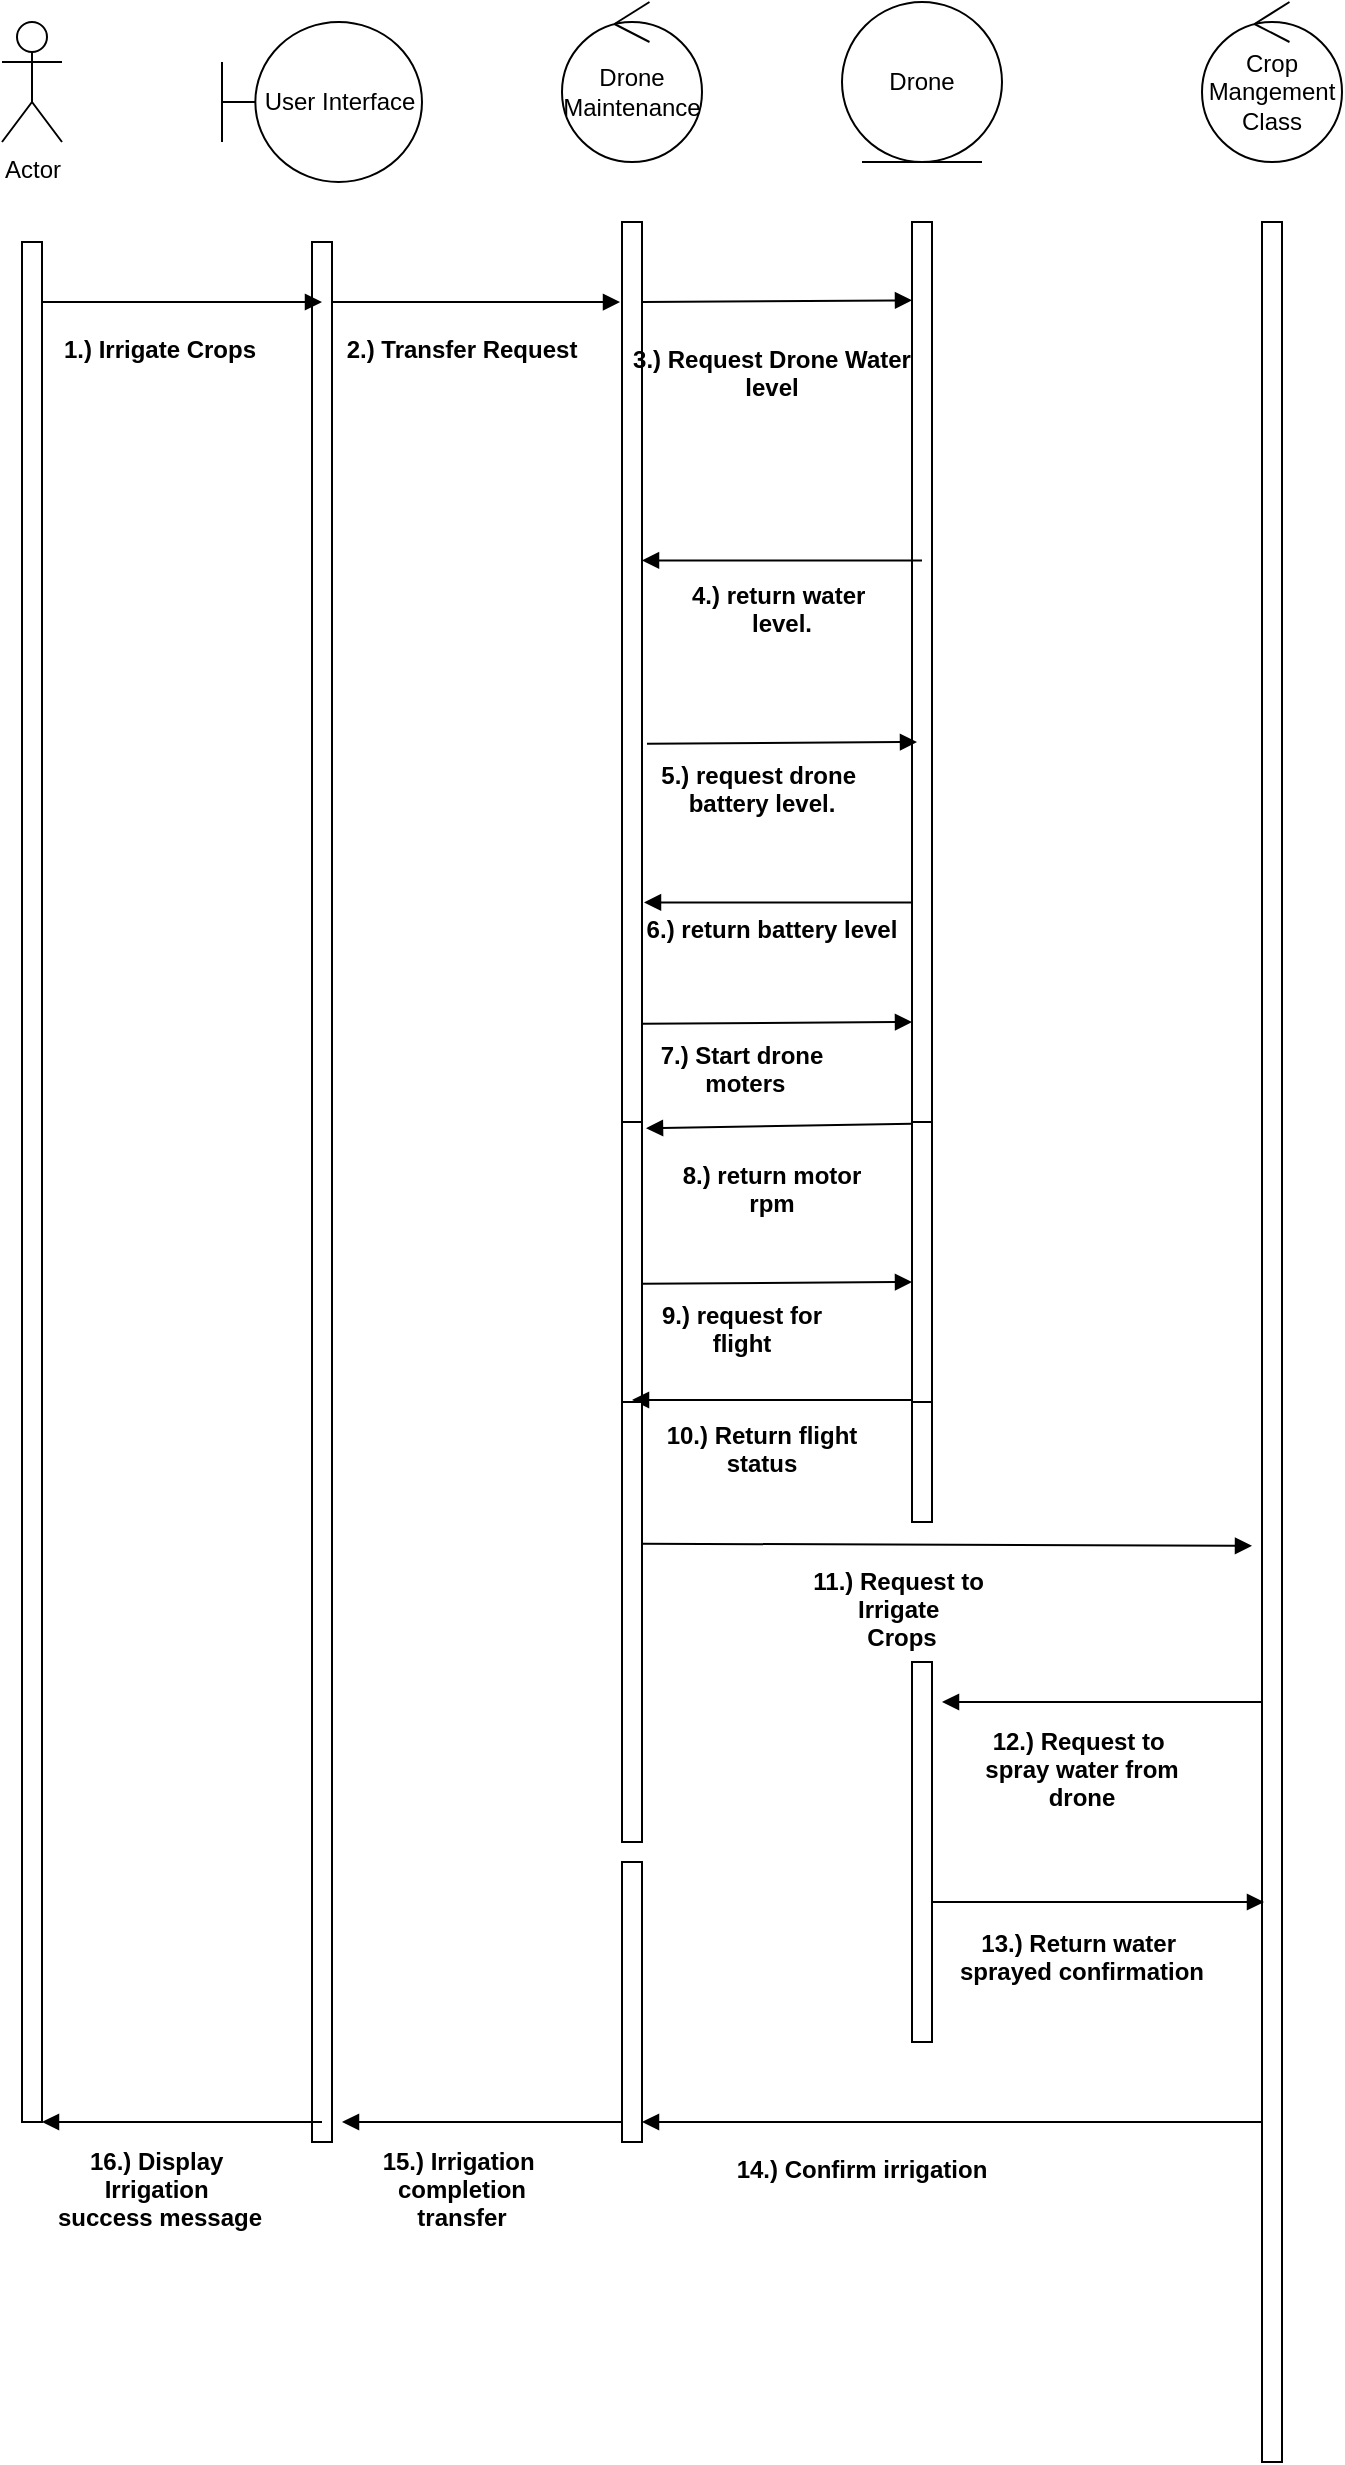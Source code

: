 <mxfile version="15.3.0" type="device"><diagram id="2ilTkHBi0jtSB4ZVlAw5" name="Page-1"><mxGraphModel dx="804" dy="476" grid="1" gridSize="10" guides="1" tooltips="1" connect="1" arrows="1" fold="1" page="1" pageScale="1" pageWidth="3300" pageHeight="4681" math="0" shadow="0"><root><mxCell id="0"/><mxCell id="1" parent="0"/><mxCell id="SEAhtGTumTeQM_AXmf2i-1" value="Actor" style="shape=umlActor;verticalLabelPosition=bottom;verticalAlign=top;html=1;" vertex="1" parent="1"><mxGeometry x="100" y="220" width="30" height="60" as="geometry"/></mxCell><mxCell id="SEAhtGTumTeQM_AXmf2i-2" value="Drone" style="ellipse;shape=umlEntity;whiteSpace=wrap;html=1;" vertex="1" parent="1"><mxGeometry x="520" y="210" width="80" height="80" as="geometry"/></mxCell><mxCell id="SEAhtGTumTeQM_AXmf2i-3" value="User Interface" style="shape=umlBoundary;whiteSpace=wrap;html=1;" vertex="1" parent="1"><mxGeometry x="210" y="220" width="100" height="80" as="geometry"/></mxCell><mxCell id="SEAhtGTumTeQM_AXmf2i-4" value="Drone Maintenance" style="ellipse;shape=umlControl;whiteSpace=wrap;html=1;" vertex="1" parent="1"><mxGeometry x="380" y="210" width="70" height="80" as="geometry"/></mxCell><mxCell id="SEAhtGTumTeQM_AXmf2i-5" value="Crop Mangement&lt;br&gt;Class" style="ellipse;shape=umlControl;whiteSpace=wrap;html=1;" vertex="1" parent="1"><mxGeometry x="700" y="210" width="70" height="80" as="geometry"/></mxCell><mxCell id="SEAhtGTumTeQM_AXmf2i-7" value="" style="html=1;points=[];perimeter=orthogonalPerimeter;" vertex="1" parent="1"><mxGeometry x="110" y="330" width="10" height="940" as="geometry"/></mxCell><mxCell id="SEAhtGTumTeQM_AXmf2i-8" value="" style="html=1;points=[];perimeter=orthogonalPerimeter;" vertex="1" parent="1"><mxGeometry x="255" y="330" width="10" height="950" as="geometry"/></mxCell><mxCell id="SEAhtGTumTeQM_AXmf2i-9" value="" style="html=1;points=[];perimeter=orthogonalPerimeter;" vertex="1" parent="1"><mxGeometry x="410" y="320" width="10" height="450" as="geometry"/></mxCell><mxCell id="SEAhtGTumTeQM_AXmf2i-10" value="" style="html=1;verticalAlign=bottom;endArrow=block;" edge="1" parent="1"><mxGeometry width="80" relative="1" as="geometry"><mxPoint x="120" y="360" as="sourcePoint"/><mxPoint x="260" y="360" as="targetPoint"/></mxGeometry></mxCell><mxCell id="SEAhtGTumTeQM_AXmf2i-11" value="1.) Irrigate Crops" style="text;align=center;fontStyle=1;verticalAlign=middle;spacingLeft=3;spacingRight=3;strokeColor=none;rotatable=0;points=[[0,0.5],[1,0.5]];portConstraint=eastwest;" vertex="1" parent="1"><mxGeometry x="139" y="370" width="80" height="26" as="geometry"/></mxCell><mxCell id="SEAhtGTumTeQM_AXmf2i-12" value="" style="html=1;verticalAlign=bottom;endArrow=block;entryX=-0.1;entryY=0.089;entryDx=0;entryDy=0;entryPerimeter=0;" edge="1" parent="1" target="SEAhtGTumTeQM_AXmf2i-9"><mxGeometry width="80" relative="1" as="geometry"><mxPoint x="265" y="360" as="sourcePoint"/><mxPoint x="345" y="360" as="targetPoint"/></mxGeometry></mxCell><mxCell id="SEAhtGTumTeQM_AXmf2i-13" value="2.) Transfer Request" style="text;align=center;fontStyle=1;verticalAlign=middle;spacingLeft=3;spacingRight=3;strokeColor=none;rotatable=0;points=[[0,0.5],[1,0.5]];portConstraint=eastwest;" vertex="1" parent="1"><mxGeometry x="290" y="370" width="80" height="26" as="geometry"/></mxCell><mxCell id="SEAhtGTumTeQM_AXmf2i-14" value="" style="html=1;points=[];perimeter=orthogonalPerimeter;" vertex="1" parent="1"><mxGeometry x="555" y="320" width="10" height="450" as="geometry"/></mxCell><mxCell id="SEAhtGTumTeQM_AXmf2i-15" value="" style="html=1;verticalAlign=bottom;endArrow=block;entryX=0;entryY=0.087;entryDx=0;entryDy=0;entryPerimeter=0;" edge="1" parent="1" target="SEAhtGTumTeQM_AXmf2i-14"><mxGeometry width="80" relative="1" as="geometry"><mxPoint x="420" y="360" as="sourcePoint"/><mxPoint x="500" y="360" as="targetPoint"/></mxGeometry></mxCell><mxCell id="SEAhtGTumTeQM_AXmf2i-16" value="3.) Request Drone Water&#10;level" style="text;align=center;fontStyle=1;verticalAlign=middle;spacingLeft=3;spacingRight=3;strokeColor=none;rotatable=0;points=[[0,0.5],[1,0.5]];portConstraint=eastwest;" vertex="1" parent="1"><mxGeometry x="415" y="370" width="140" height="50" as="geometry"/></mxCell><mxCell id="SEAhtGTumTeQM_AXmf2i-17" value="" style="html=1;points=[];perimeter=orthogonalPerimeter;" vertex="1" parent="1"><mxGeometry x="730" y="320" width="10" height="1120" as="geometry"/></mxCell><mxCell id="SEAhtGTumTeQM_AXmf2i-19" value="" style="html=1;verticalAlign=bottom;endArrow=block;entryX=1;entryY=0.376;entryDx=0;entryDy=0;entryPerimeter=0;exitX=0.5;exitY=0.376;exitDx=0;exitDy=0;exitPerimeter=0;" edge="1" parent="1" source="SEAhtGTumTeQM_AXmf2i-14" target="SEAhtGTumTeQM_AXmf2i-9"><mxGeometry width="80" relative="1" as="geometry"><mxPoint x="510" y="490" as="sourcePoint"/><mxPoint x="590" y="490" as="targetPoint"/></mxGeometry></mxCell><mxCell id="SEAhtGTumTeQM_AXmf2i-20" value="4.) return water &#10;level." style="text;align=center;fontStyle=1;verticalAlign=middle;spacingLeft=3;spacingRight=3;strokeColor=none;rotatable=0;points=[[0,0.5],[1,0.5]];portConstraint=eastwest;" vertex="1" parent="1"><mxGeometry x="450" y="500" width="80" height="26" as="geometry"/></mxCell><mxCell id="SEAhtGTumTeQM_AXmf2i-23" value="" style="html=1;verticalAlign=bottom;endArrow=block;entryX=0;entryY=0.087;entryDx=0;entryDy=0;entryPerimeter=0;" edge="1" parent="1"><mxGeometry width="80" relative="1" as="geometry"><mxPoint x="422.5" y="580.85" as="sourcePoint"/><mxPoint x="557.5" y="580" as="targetPoint"/></mxGeometry></mxCell><mxCell id="SEAhtGTumTeQM_AXmf2i-24" value="5.) request drone &#10;battery level." style="text;align=center;fontStyle=1;verticalAlign=middle;spacingLeft=3;spacingRight=3;strokeColor=none;rotatable=0;points=[[0,0.5],[1,0.5]];portConstraint=eastwest;" vertex="1" parent="1"><mxGeometry x="440" y="590" width="80" height="26" as="geometry"/></mxCell><mxCell id="SEAhtGTumTeQM_AXmf2i-25" value="" style="html=1;verticalAlign=bottom;endArrow=block;entryX=1.1;entryY=0.756;entryDx=0;entryDy=0;entryPerimeter=0;exitX=0;exitY=0.756;exitDx=0;exitDy=0;exitPerimeter=0;" edge="1" parent="1" source="SEAhtGTumTeQM_AXmf2i-14" target="SEAhtGTumTeQM_AXmf2i-9"><mxGeometry width="80" relative="1" as="geometry"><mxPoint x="540" y="660.85" as="sourcePoint"/><mxPoint x="675" y="660" as="targetPoint"/></mxGeometry></mxCell><mxCell id="SEAhtGTumTeQM_AXmf2i-26" value="6.) return battery level" style="text;align=center;fontStyle=1;verticalAlign=middle;spacingLeft=3;spacingRight=3;strokeColor=none;rotatable=0;points=[[0,0.5],[1,0.5]];portConstraint=eastwest;" vertex="1" parent="1"><mxGeometry x="445" y="660" width="80" height="26" as="geometry"/></mxCell><mxCell id="SEAhtGTumTeQM_AXmf2i-27" value="" style="html=1;verticalAlign=bottom;endArrow=block;entryX=0;entryY=0.087;entryDx=0;entryDy=0;entryPerimeter=0;" edge="1" parent="1"><mxGeometry width="80" relative="1" as="geometry"><mxPoint x="420" y="720.85" as="sourcePoint"/><mxPoint x="555" y="720" as="targetPoint"/></mxGeometry></mxCell><mxCell id="SEAhtGTumTeQM_AXmf2i-29" value="7.) Start drone&#10; moters" style="text;align=center;fontStyle=1;verticalAlign=middle;spacingLeft=3;spacingRight=3;strokeColor=none;rotatable=0;points=[[0,0.5],[1,0.5]];portConstraint=eastwest;" vertex="1" parent="1"><mxGeometry x="430" y="730" width="80" height="26" as="geometry"/></mxCell><mxCell id="SEAhtGTumTeQM_AXmf2i-31" value="" style="html=1;verticalAlign=bottom;endArrow=block;entryX=1.2;entryY=1.007;entryDx=0;entryDy=0;entryPerimeter=0;" edge="1" parent="1" target="SEAhtGTumTeQM_AXmf2i-9"><mxGeometry width="80" relative="1" as="geometry"><mxPoint x="555" y="770.85" as="sourcePoint"/><mxPoint x="690" y="770" as="targetPoint"/></mxGeometry></mxCell><mxCell id="SEAhtGTumTeQM_AXmf2i-32" value="8.) return motor &#10;rpm" style="text;align=center;fontStyle=1;verticalAlign=middle;spacingLeft=3;spacingRight=3;strokeColor=none;rotatable=0;points=[[0,0.5],[1,0.5]];portConstraint=eastwest;" vertex="1" parent="1"><mxGeometry x="445" y="790" width="80" height="26" as="geometry"/></mxCell><mxCell id="SEAhtGTumTeQM_AXmf2i-33" value="" style="html=1;points=[];perimeter=orthogonalPerimeter;" vertex="1" parent="1"><mxGeometry x="410" y="770" width="10" height="140" as="geometry"/></mxCell><mxCell id="SEAhtGTumTeQM_AXmf2i-34" value="" style="html=1;points=[];perimeter=orthogonalPerimeter;" vertex="1" parent="1"><mxGeometry x="555" y="770" width="10" height="140" as="geometry"/></mxCell><mxCell id="SEAhtGTumTeQM_AXmf2i-36" value="" style="html=1;verticalAlign=bottom;endArrow=block;entryX=0;entryY=0.087;entryDx=0;entryDy=0;entryPerimeter=0;" edge="1" parent="1"><mxGeometry width="80" relative="1" as="geometry"><mxPoint x="420" y="850.85" as="sourcePoint"/><mxPoint x="555" y="850" as="targetPoint"/></mxGeometry></mxCell><mxCell id="SEAhtGTumTeQM_AXmf2i-37" value="9.) request for &#10;flight" style="text;align=center;fontStyle=1;verticalAlign=middle;spacingLeft=3;spacingRight=3;strokeColor=none;rotatable=0;points=[[0,0.5],[1,0.5]];portConstraint=eastwest;" vertex="1" parent="1"><mxGeometry x="430" y="860" width="80" height="26" as="geometry"/></mxCell><mxCell id="SEAhtGTumTeQM_AXmf2i-40" value="" style="html=1;verticalAlign=bottom;endArrow=block;entryX=1;entryY=0.376;entryDx=0;entryDy=0;entryPerimeter=0;exitX=0.5;exitY=0.376;exitDx=0;exitDy=0;exitPerimeter=0;" edge="1" parent="1"><mxGeometry width="80" relative="1" as="geometry"><mxPoint x="555" y="909" as="sourcePoint"/><mxPoint x="415" y="909" as="targetPoint"/></mxGeometry></mxCell><mxCell id="SEAhtGTumTeQM_AXmf2i-41" value="10.) Return flight&#10;status" style="text;align=center;fontStyle=1;verticalAlign=middle;spacingLeft=3;spacingRight=3;strokeColor=none;rotatable=0;points=[[0,0.5],[1,0.5]];portConstraint=eastwest;" vertex="1" parent="1"><mxGeometry x="440" y="920" width="80" height="26" as="geometry"/></mxCell><mxCell id="SEAhtGTumTeQM_AXmf2i-42" value="" style="html=1;points=[];perimeter=orthogonalPerimeter;" vertex="1" parent="1"><mxGeometry x="555" y="910" width="10" height="60" as="geometry"/></mxCell><mxCell id="SEAhtGTumTeQM_AXmf2i-43" value="" style="html=1;points=[];perimeter=orthogonalPerimeter;" vertex="1" parent="1"><mxGeometry x="410" y="910" width="10" height="220" as="geometry"/></mxCell><mxCell id="SEAhtGTumTeQM_AXmf2i-44" value="" style="html=1;verticalAlign=bottom;endArrow=block;entryX=-0.5;entryY=0.591;entryDx=0;entryDy=0;entryPerimeter=0;" edge="1" parent="1" target="SEAhtGTumTeQM_AXmf2i-17"><mxGeometry width="80" relative="1" as="geometry"><mxPoint x="420" y="980.85" as="sourcePoint"/><mxPoint x="555" y="980" as="targetPoint"/></mxGeometry></mxCell><mxCell id="SEAhtGTumTeQM_AXmf2i-47" value="11.) Request to &#10;Irrigate &#10;Crops" style="text;align=center;fontStyle=1;verticalAlign=middle;spacingLeft=3;spacingRight=3;strokeColor=none;rotatable=0;points=[[0,0.5],[1,0.5]];portConstraint=eastwest;" vertex="1" parent="1"><mxGeometry x="510" y="1000" width="80" height="26" as="geometry"/></mxCell><mxCell id="SEAhtGTumTeQM_AXmf2i-48" value="" style="html=1;verticalAlign=bottom;endArrow=block;exitX=0.5;exitY=0.376;exitDx=0;exitDy=0;exitPerimeter=0;" edge="1" parent="1"><mxGeometry width="80" relative="1" as="geometry"><mxPoint x="730" y="1060" as="sourcePoint"/><mxPoint x="570" y="1060" as="targetPoint"/></mxGeometry></mxCell><mxCell id="SEAhtGTumTeQM_AXmf2i-49" value="" style="html=1;points=[];perimeter=orthogonalPerimeter;" vertex="1" parent="1"><mxGeometry x="555" y="1040" width="10" height="190" as="geometry"/></mxCell><mxCell id="SEAhtGTumTeQM_AXmf2i-50" value="12.) Request to &#10;spray water from&#10;drone" style="text;align=center;fontStyle=1;verticalAlign=middle;spacingLeft=3;spacingRight=3;strokeColor=none;rotatable=0;points=[[0,0.5],[1,0.5]];portConstraint=eastwest;" vertex="1" parent="1"><mxGeometry x="600" y="1080" width="80" height="26" as="geometry"/></mxCell><mxCell id="SEAhtGTumTeQM_AXmf2i-51" value="" style="html=1;verticalAlign=bottom;endArrow=block;" edge="1" parent="1"><mxGeometry width="80" relative="1" as="geometry"><mxPoint x="565" y="1160" as="sourcePoint"/><mxPoint x="731" y="1160" as="targetPoint"/></mxGeometry></mxCell><mxCell id="SEAhtGTumTeQM_AXmf2i-52" value="13.) Return water &#10;sprayed confirmation" style="text;align=center;fontStyle=1;verticalAlign=middle;spacingLeft=3;spacingRight=3;strokeColor=none;rotatable=0;points=[[0,0.5],[1,0.5]];portConstraint=eastwest;" vertex="1" parent="1"><mxGeometry x="600" y="1174" width="80" height="26" as="geometry"/></mxCell><mxCell id="SEAhtGTumTeQM_AXmf2i-53" value="" style="html=1;verticalAlign=bottom;endArrow=block;exitX=0.5;exitY=0.376;exitDx=0;exitDy=0;exitPerimeter=0;" edge="1" parent="1" target="SEAhtGTumTeQM_AXmf2i-54"><mxGeometry width="80" relative="1" as="geometry"><mxPoint x="730" y="1270" as="sourcePoint"/><mxPoint x="430" y="1270" as="targetPoint"/></mxGeometry></mxCell><mxCell id="SEAhtGTumTeQM_AXmf2i-54" value="" style="html=1;points=[];perimeter=orthogonalPerimeter;" vertex="1" parent="1"><mxGeometry x="410" y="1140" width="10" height="140" as="geometry"/></mxCell><mxCell id="SEAhtGTumTeQM_AXmf2i-55" value="14.) Confirm irrigation" style="text;align=center;fontStyle=1;verticalAlign=middle;spacingLeft=3;spacingRight=3;strokeColor=none;rotatable=0;points=[[0,0.5],[1,0.5]];portConstraint=eastwest;" vertex="1" parent="1"><mxGeometry x="490" y="1280" width="80" height="26" as="geometry"/></mxCell><mxCell id="SEAhtGTumTeQM_AXmf2i-56" value="" style="html=1;verticalAlign=bottom;endArrow=block;exitX=0.5;exitY=0.376;exitDx=0;exitDy=0;exitPerimeter=0;" edge="1" parent="1"><mxGeometry width="80" relative="1" as="geometry"><mxPoint x="410" y="1270" as="sourcePoint"/><mxPoint x="270" y="1270" as="targetPoint"/></mxGeometry></mxCell><mxCell id="SEAhtGTumTeQM_AXmf2i-57" value="15.) Irrigation &#10;completion&#10;transfer" style="text;align=center;fontStyle=1;verticalAlign=middle;spacingLeft=3;spacingRight=3;strokeColor=none;rotatable=0;points=[[0,0.5],[1,0.5]];portConstraint=eastwest;" vertex="1" parent="1"><mxGeometry x="290" y="1290" width="80" height="26" as="geometry"/></mxCell><mxCell id="SEAhtGTumTeQM_AXmf2i-59" value="" style="html=1;verticalAlign=bottom;endArrow=block;exitX=0.5;exitY=0.376;exitDx=0;exitDy=0;exitPerimeter=0;" edge="1" parent="1"><mxGeometry width="80" relative="1" as="geometry"><mxPoint x="260" y="1270" as="sourcePoint"/><mxPoint x="120" y="1270" as="targetPoint"/></mxGeometry></mxCell><mxCell id="SEAhtGTumTeQM_AXmf2i-60" value="16.) Display &#10;Irrigation &#10;success message" style="text;align=center;fontStyle=1;verticalAlign=middle;spacingLeft=3;spacingRight=3;strokeColor=none;rotatable=0;points=[[0,0.5],[1,0.5]];portConstraint=eastwest;" vertex="1" parent="1"><mxGeometry x="139" y="1290" width="80" height="26" as="geometry"/></mxCell></root></mxGraphModel></diagram></mxfile>